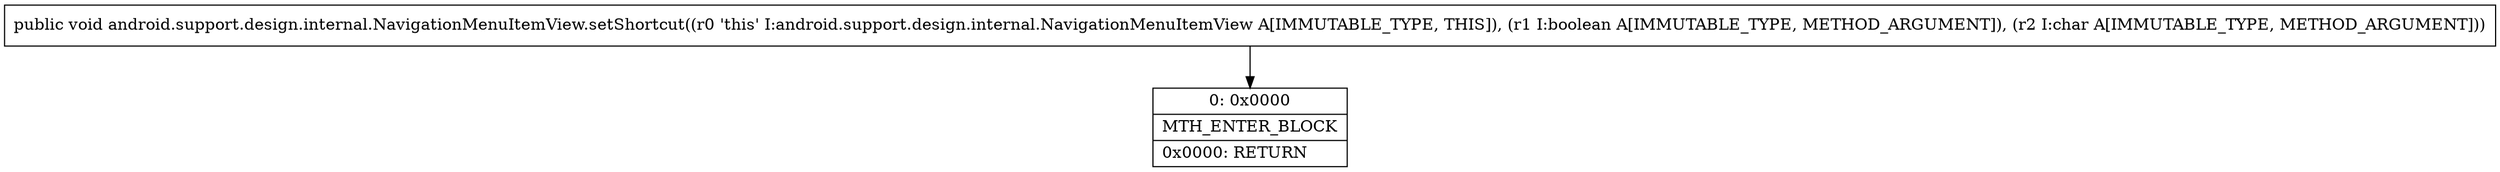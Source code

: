 digraph "CFG forandroid.support.design.internal.NavigationMenuItemView.setShortcut(ZC)V" {
Node_0 [shape=record,label="{0\:\ 0x0000|MTH_ENTER_BLOCK\l|0x0000: RETURN   \l}"];
MethodNode[shape=record,label="{public void android.support.design.internal.NavigationMenuItemView.setShortcut((r0 'this' I:android.support.design.internal.NavigationMenuItemView A[IMMUTABLE_TYPE, THIS]), (r1 I:boolean A[IMMUTABLE_TYPE, METHOD_ARGUMENT]), (r2 I:char A[IMMUTABLE_TYPE, METHOD_ARGUMENT])) }"];
MethodNode -> Node_0;
}

